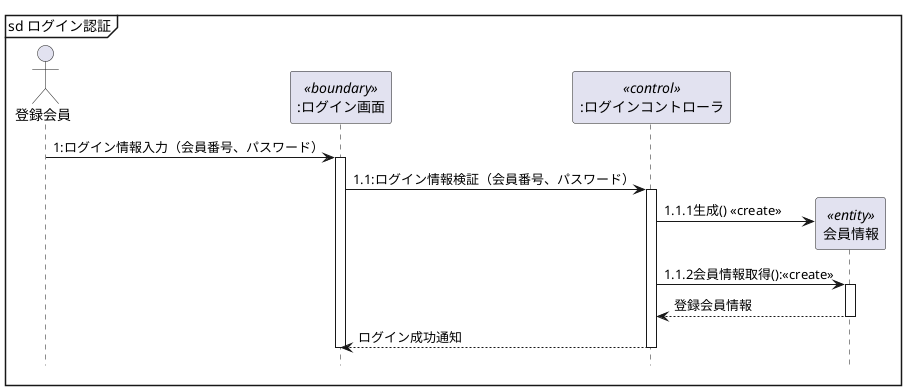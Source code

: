 @startuml
hide footbox
Actor 登録会員 as member

participant ":ログイン画面" as boundary <<boundary>>
participant ":ログインコントローラ" as control <<control>>
participant "会員情報" as entity <<entity>>
' ステレオタイプはあってもなくても

mainframe sd ログイン認証

member -> boundary : 1:ログイン情報入力（会員番号、パスワード）
activate boundary 

    boundary -> control : 1.1:ログイン情報検証（会員番号、パスワード）
    
    activate control
        create entity
        control -> entity :1.1.1生成() <<create>>
        control -> entity : 1.1.2会員情報取得():<<create>>
            
        activate entity
            control <-- entity : 登録会員情報
        deactivate entity

        boundary <-- control : ログイン成功通知

    deactivate control

deactivate boundary

' control -> entity : <<create>>\n1.1.1生成():
' control -> entity : 1.1.2会員情報取得():<<create>>
' control <- entity : 登録会員情報
@enduml
' <-- 点線　返り値は点線